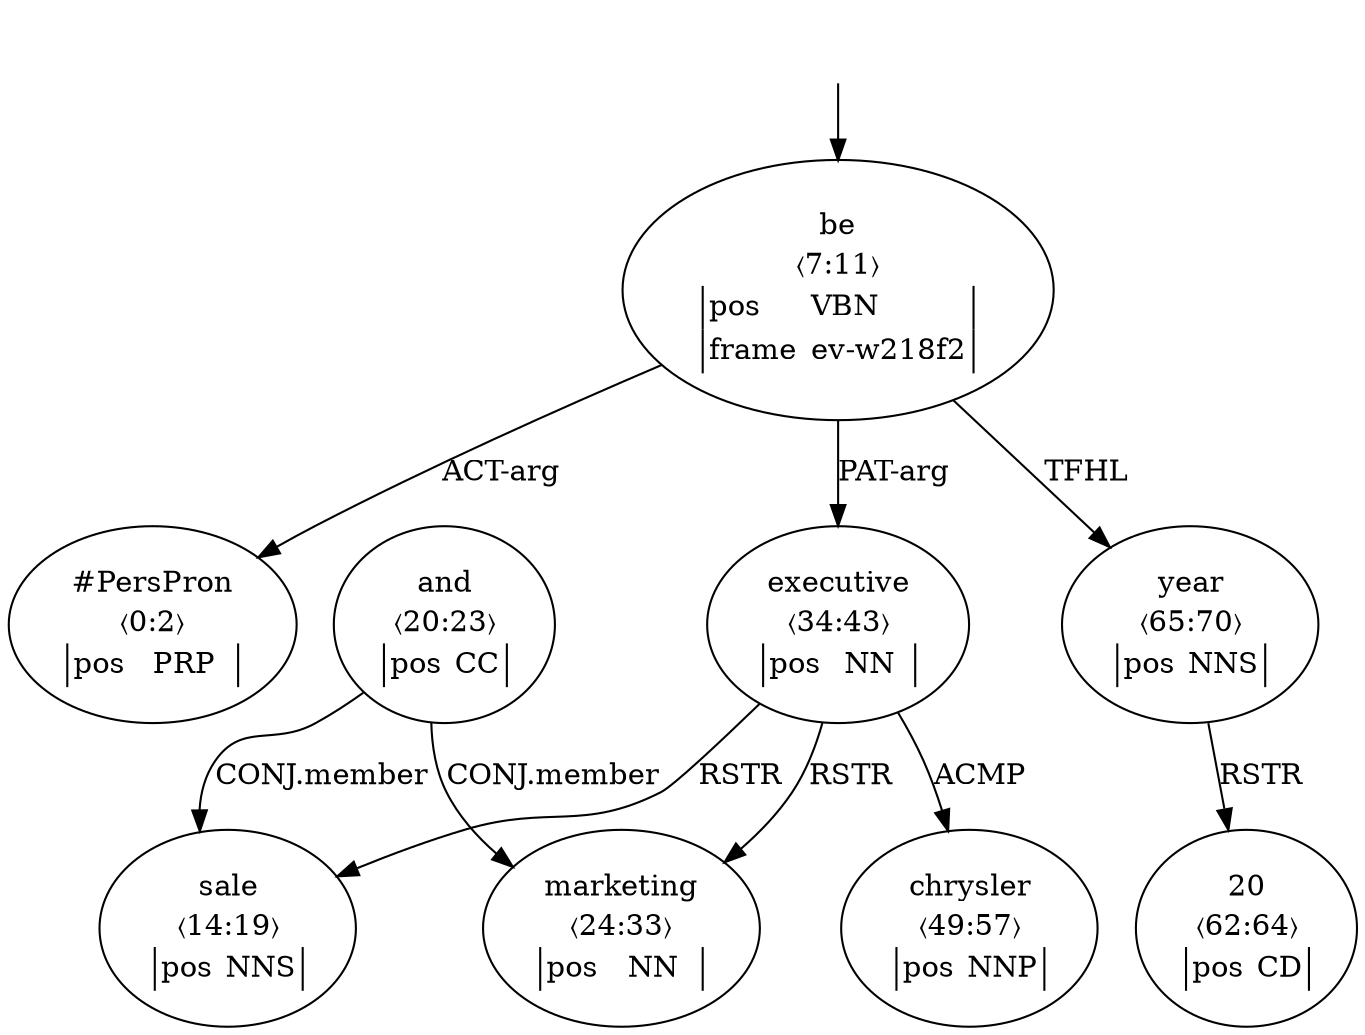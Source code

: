 digraph "20009004" {
  top [ style=invis ];
  top -> 2;
  0 [ label=<<table align="center" border="0" cellspacing="0"><tr><td colspan="2">#PersPron</td></tr><tr><td colspan="2">〈0:2〉</td></tr><tr><td sides="l" border="1" align="left">pos</td><td sides="r" border="1" align="left">PRP</td></tr></table>> ];
  2 [ label=<<table align="center" border="0" cellspacing="0"><tr><td colspan="2">be</td></tr><tr><td colspan="2">〈7:11〉</td></tr><tr><td sides="l" border="1" align="left">pos</td><td sides="r" border="1" align="left">VBN</td></tr><tr><td sides="l" border="1" align="left">frame</td><td sides="r" border="1" align="left">ev-w218f2</td></tr></table>> ];
  4 [ label=<<table align="center" border="0" cellspacing="0"><tr><td colspan="2">sale</td></tr><tr><td colspan="2">〈14:19〉</td></tr><tr><td sides="l" border="1" align="left">pos</td><td sides="r" border="1" align="left">NNS</td></tr></table>> ];
  5 [ label=<<table align="center" border="0" cellspacing="0"><tr><td colspan="2">and</td></tr><tr><td colspan="2">〈20:23〉</td></tr><tr><td sides="l" border="1" align="left">pos</td><td sides="r" border="1" align="left">CC</td></tr></table>> ];
  6 [ label=<<table align="center" border="0" cellspacing="0"><tr><td colspan="2">marketing</td></tr><tr><td colspan="2">〈24:33〉</td></tr><tr><td sides="l" border="1" align="left">pos</td><td sides="r" border="1" align="left">NN</td></tr></table>> ];
  7 [ label=<<table align="center" border="0" cellspacing="0"><tr><td colspan="2">executive</td></tr><tr><td colspan="2">〈34:43〉</td></tr><tr><td sides="l" border="1" align="left">pos</td><td sides="r" border="1" align="left">NN</td></tr></table>> ];
  9 [ label=<<table align="center" border="0" cellspacing="0"><tr><td colspan="2">chrysler</td></tr><tr><td colspan="2">〈49:57〉</td></tr><tr><td sides="l" border="1" align="left">pos</td><td sides="r" border="1" align="left">NNP</td></tr></table>> ];
  11 [ label=<<table align="center" border="0" cellspacing="0"><tr><td colspan="2">20</td></tr><tr><td colspan="2">〈62:64〉</td></tr><tr><td sides="l" border="1" align="left">pos</td><td sides="r" border="1" align="left">CD</td></tr></table>> ];
  12 [ label=<<table align="center" border="0" cellspacing="0"><tr><td colspan="2">year</td></tr><tr><td colspan="2">〈65:70〉</td></tr><tr><td sides="l" border="1" align="left">pos</td><td sides="r" border="1" align="left">NNS</td></tr></table>> ];
  2 -> 0 [ label="ACT-arg" ];
  7 -> 9 [ label="ACMP" ];
  7 -> 4 [ label="RSTR" ];
  7 -> 6 [ label="RSTR" ];
  2 -> 12 [ label="TFHL" ];
  12 -> 11 [ label="RSTR" ];
  5 -> 6 [ label="CONJ.member" ];
  2 -> 7 [ label="PAT-arg" ];
  5 -> 4 [ label="CONJ.member" ];
}

